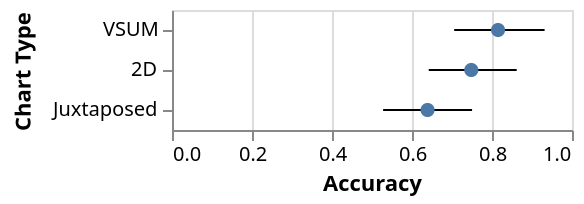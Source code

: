 {
  "$schema": "https://vega.github.io/schema/vega-lite/v2.json",
  "data": {
    "values": [
      {
        "type": "VSUM",
        "mean": 0.815068493150685,
        "ci1": 0.7054794520547946,
        "ci2": 0.9315068493150684
      },
      {
        "type": "2D",
        "mean": 0.74822695035461,
        "ci1": 0.6418439716312057,
        "ci2": 0.8617021276595744
      },
      {
        "type": "Juxtaposed",
        "mean": 0.6388888888888888,
        "ci1": 0.5277777777777778,
        "ci2": 0.7501736111111109
      }
    ]
  },
  "layer": [
    {
      "mark": "rule",
      "encoding": {
        "y": {
          "field": "type",
          "type": "ordinal",
          "axis": {
            "title": "Chart Type",
            "titlePadding": 10
          },
          "scale": {"domain": ["VSUM","2D","Juxtaposed"]}
        },
        "x": {
          "field": "ci1",
          "type": "quantitative",
          "title": "Accuracy"
        },
        "x2": {"field": "ci2","type": "quantitative"}
      }
    },
    {
      "mark": "circle",
      "encoding": {
        "y": {
          "field": "type",
          "type": "ordinal",
          "scale": {"domain": ["Juxtaposed","2D","VSUM"]}
        },
        "x": {"field": "mean","type": "quantitative"},
        "opacity": {"value": 1},
        "size": {"value": 50}
      }
    }
  ]
}